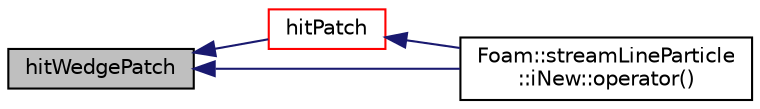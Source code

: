 digraph "hitWedgePatch"
{
  bgcolor="transparent";
  edge [fontname="Helvetica",fontsize="10",labelfontname="Helvetica",labelfontsize="10"];
  node [fontname="Helvetica",fontsize="10",shape=record];
  rankdir="LR";
  Node122 [label="hitWedgePatch",height=0.2,width=0.4,color="black", fillcolor="grey75", style="filled", fontcolor="black"];
  Node122 -> Node123 [dir="back",color="midnightblue",fontsize="10",style="solid",fontname="Helvetica"];
  Node123 [label="hitPatch",height=0.2,width=0.4,color="red",URL="$a24277.html#a46fa00d1feab752306bfeda926cc7290",tooltip="Overridable function to handle the particle hitting a patch. "];
  Node123 -> Node129 [dir="back",color="midnightblue",fontsize="10",style="solid",fontname="Helvetica"];
  Node129 [label="Foam::streamLineParticle\l::iNew::operator()",height=0.2,width=0.4,color="black",URL="$a24285.html#acd63a3abfe79adcabffffd5c51b01ac4"];
  Node122 -> Node129 [dir="back",color="midnightblue",fontsize="10",style="solid",fontname="Helvetica"];
}
